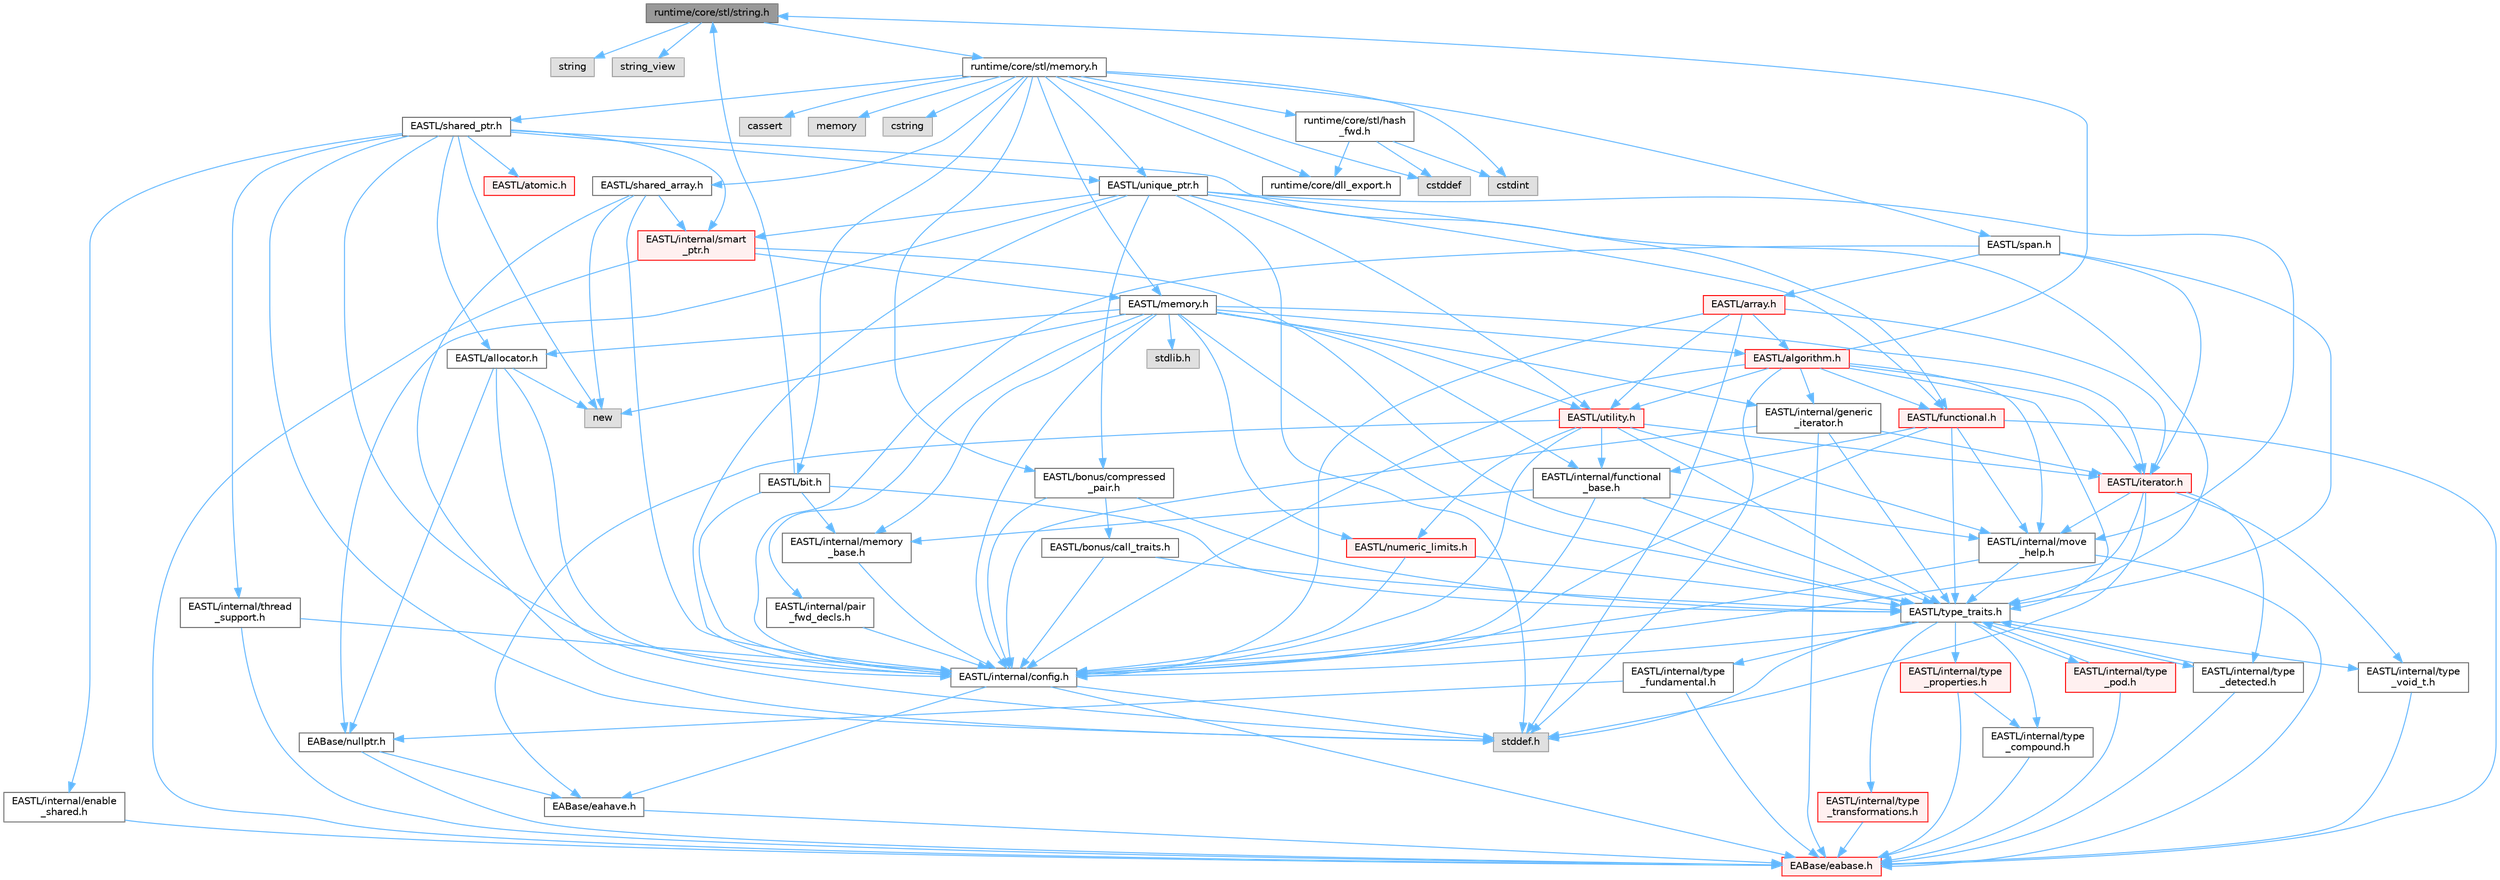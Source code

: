 digraph "runtime/core/stl/string.h"
{
 // LATEX_PDF_SIZE
  bgcolor="transparent";
  edge [fontname=Helvetica,fontsize=10,labelfontname=Helvetica,labelfontsize=10];
  node [fontname=Helvetica,fontsize=10,shape=box,height=0.2,width=0.4];
  Node1 [id="Node000001",label="runtime/core/stl/string.h",height=0.2,width=0.4,color="gray40", fillcolor="grey60", style="filled", fontcolor="black",tooltip=" "];
  Node1 -> Node2 [id="edge1_Node000001_Node000002",color="steelblue1",style="solid",tooltip=" "];
  Node2 [id="Node000002",label="string",height=0.2,width=0.4,color="grey60", fillcolor="#E0E0E0", style="filled",tooltip=" "];
  Node1 -> Node3 [id="edge2_Node000001_Node000003",color="steelblue1",style="solid",tooltip=" "];
  Node3 [id="Node000003",label="string_view",height=0.2,width=0.4,color="grey60", fillcolor="#E0E0E0", style="filled",tooltip=" "];
  Node1 -> Node4 [id="edge3_Node000001_Node000004",color="steelblue1",style="solid",tooltip=" "];
  Node4 [id="Node000004",label="runtime/core/stl/memory.h",height=0.2,width=0.4,color="grey40", fillcolor="white", style="filled",URL="$core_2stl_2memory_8h.html",tooltip=" "];
  Node4 -> Node5 [id="edge4_Node000004_Node000005",color="steelblue1",style="solid",tooltip=" "];
  Node5 [id="Node000005",label="cstddef",height=0.2,width=0.4,color="grey60", fillcolor="#E0E0E0", style="filled",tooltip=" "];
  Node4 -> Node6 [id="edge5_Node000004_Node000006",color="steelblue1",style="solid",tooltip=" "];
  Node6 [id="Node000006",label="cstdint",height=0.2,width=0.4,color="grey60", fillcolor="#E0E0E0", style="filled",tooltip=" "];
  Node4 -> Node7 [id="edge6_Node000004_Node000007",color="steelblue1",style="solid",tooltip=" "];
  Node7 [id="Node000007",label="cassert",height=0.2,width=0.4,color="grey60", fillcolor="#E0E0E0", style="filled",tooltip=" "];
  Node4 -> Node8 [id="edge7_Node000004_Node000008",color="steelblue1",style="solid",tooltip=" "];
  Node8 [id="Node000008",label="memory",height=0.2,width=0.4,color="grey60", fillcolor="#E0E0E0", style="filled",tooltip=" "];
  Node4 -> Node9 [id="edge8_Node000004_Node000009",color="steelblue1",style="solid",tooltip=" "];
  Node9 [id="Node000009",label="cstring",height=0.2,width=0.4,color="grey60", fillcolor="#E0E0E0", style="filled",tooltip=" "];
  Node4 -> Node10 [id="edge9_Node000004_Node000010",color="steelblue1",style="solid",tooltip=" "];
  Node10 [id="Node000010",label="EASTL/bit.h",height=0.2,width=0.4,color="grey40", fillcolor="white", style="filled",URL="$bit_8h.html",tooltip=" "];
  Node10 -> Node11 [id="edge10_Node000010_Node000011",color="steelblue1",style="solid",tooltip=" "];
  Node11 [id="Node000011",label="EASTL/internal/config.h",height=0.2,width=0.4,color="grey40", fillcolor="white", style="filled",URL="$config_8h.html",tooltip=" "];
  Node11 -> Node12 [id="edge11_Node000011_Node000012",color="steelblue1",style="solid",tooltip=" "];
  Node12 [id="Node000012",label="EABase/eabase.h",height=0.2,width=0.4,color="red", fillcolor="#FFF0F0", style="filled",URL="$eabase_8h.html",tooltip=" "];
  Node11 -> Node18 [id="edge12_Node000011_Node000018",color="steelblue1",style="solid",tooltip=" "];
  Node18 [id="Node000018",label="EABase/eahave.h",height=0.2,width=0.4,color="grey40", fillcolor="white", style="filled",URL="$eahave_8h.html",tooltip=" "];
  Node18 -> Node12 [id="edge13_Node000018_Node000012",color="steelblue1",style="solid",tooltip=" "];
  Node11 -> Node19 [id="edge14_Node000011_Node000019",color="steelblue1",style="solid",tooltip=" "];
  Node19 [id="Node000019",label="stddef.h",height=0.2,width=0.4,color="grey60", fillcolor="#E0E0E0", style="filled",tooltip=" "];
  Node10 -> Node20 [id="edge15_Node000010_Node000020",color="steelblue1",style="solid",tooltip=" "];
  Node20 [id="Node000020",label="EASTL/internal/memory\l_base.h",height=0.2,width=0.4,color="grey40", fillcolor="white", style="filled",URL="$memory__base_8h.html",tooltip=" "];
  Node20 -> Node11 [id="edge16_Node000020_Node000011",color="steelblue1",style="solid",tooltip=" "];
  Node10 -> Node21 [id="edge17_Node000010_Node000021",color="steelblue1",style="solid",tooltip=" "];
  Node21 [id="Node000021",label="EASTL/type_traits.h",height=0.2,width=0.4,color="grey40", fillcolor="white", style="filled",URL="$_e_a_s_t_l_2include_2_e_a_s_t_l_2type__traits_8h.html",tooltip=" "];
  Node21 -> Node11 [id="edge18_Node000021_Node000011",color="steelblue1",style="solid",tooltip=" "];
  Node21 -> Node19 [id="edge19_Node000021_Node000019",color="steelblue1",style="solid",tooltip=" "];
  Node21 -> Node22 [id="edge20_Node000021_Node000022",color="steelblue1",style="solid",tooltip=" "];
  Node22 [id="Node000022",label="EASTL/internal/type\l_fundamental.h",height=0.2,width=0.4,color="grey40", fillcolor="white", style="filled",URL="$type__fundamental_8h.html",tooltip=" "];
  Node22 -> Node12 [id="edge21_Node000022_Node000012",color="steelblue1",style="solid",tooltip=" "];
  Node22 -> Node23 [id="edge22_Node000022_Node000023",color="steelblue1",style="solid",tooltip=" "];
  Node23 [id="Node000023",label="EABase/nullptr.h",height=0.2,width=0.4,color="grey40", fillcolor="white", style="filled",URL="$nullptr_8h.html",tooltip=" "];
  Node23 -> Node12 [id="edge23_Node000023_Node000012",color="steelblue1",style="solid",tooltip=" "];
  Node23 -> Node18 [id="edge24_Node000023_Node000018",color="steelblue1",style="solid",tooltip=" "];
  Node21 -> Node24 [id="edge25_Node000021_Node000024",color="steelblue1",style="solid",tooltip=" "];
  Node24 [id="Node000024",label="EASTL/internal/type\l_transformations.h",height=0.2,width=0.4,color="red", fillcolor="#FFF0F0", style="filled",URL="$type__transformations_8h.html",tooltip=" "];
  Node24 -> Node12 [id="edge26_Node000024_Node000012",color="steelblue1",style="solid",tooltip=" "];
  Node21 -> Node26 [id="edge27_Node000021_Node000026",color="steelblue1",style="solid",tooltip=" "];
  Node26 [id="Node000026",label="EASTL/internal/type\l_void_t.h",height=0.2,width=0.4,color="grey40", fillcolor="white", style="filled",URL="$type__void__t_8h.html",tooltip=" "];
  Node26 -> Node12 [id="edge28_Node000026_Node000012",color="steelblue1",style="solid",tooltip=" "];
  Node21 -> Node27 [id="edge29_Node000021_Node000027",color="steelblue1",style="solid",tooltip=" "];
  Node27 [id="Node000027",label="EASTL/internal/type\l_properties.h",height=0.2,width=0.4,color="red", fillcolor="#FFF0F0", style="filled",URL="$type__properties_8h.html",tooltip=" "];
  Node27 -> Node12 [id="edge30_Node000027_Node000012",color="steelblue1",style="solid",tooltip=" "];
  Node27 -> Node28 [id="edge31_Node000027_Node000028",color="steelblue1",style="solid",tooltip=" "];
  Node28 [id="Node000028",label="EASTL/internal/type\l_compound.h",height=0.2,width=0.4,color="grey40", fillcolor="white", style="filled",URL="$type__compound_8h.html",tooltip=" "];
  Node28 -> Node12 [id="edge32_Node000028_Node000012",color="steelblue1",style="solid",tooltip=" "];
  Node21 -> Node28 [id="edge33_Node000021_Node000028",color="steelblue1",style="solid",tooltip=" "];
  Node21 -> Node29 [id="edge34_Node000021_Node000029",color="steelblue1",style="solid",tooltip=" "];
  Node29 [id="Node000029",label="EASTL/internal/type\l_pod.h",height=0.2,width=0.4,color="red", fillcolor="#FFF0F0", style="filled",URL="$type__pod_8h.html",tooltip=" "];
  Node29 -> Node12 [id="edge35_Node000029_Node000012",color="steelblue1",style="solid",tooltip=" "];
  Node29 -> Node21 [id="edge36_Node000029_Node000021",color="steelblue1",style="solid",tooltip=" "];
  Node21 -> Node30 [id="edge37_Node000021_Node000030",color="steelblue1",style="solid",tooltip=" "];
  Node30 [id="Node000030",label="EASTL/internal/type\l_detected.h",height=0.2,width=0.4,color="grey40", fillcolor="white", style="filled",URL="$type__detected_8h.html",tooltip=" "];
  Node30 -> Node12 [id="edge38_Node000030_Node000012",color="steelblue1",style="solid",tooltip=" "];
  Node30 -> Node21 [id="edge39_Node000030_Node000021",color="steelblue1",style="solid",tooltip=" "];
  Node10 -> Node1 [id="edge40_Node000010_Node000001",color="steelblue1",style="solid",tooltip=" "];
  Node4 -> Node31 [id="edge41_Node000004_Node000031",color="steelblue1",style="solid",tooltip=" "];
  Node31 [id="Node000031",label="EASTL/memory.h",height=0.2,width=0.4,color="grey40", fillcolor="white", style="filled",URL="$_e_a_s_t_l_2include_2_e_a_s_t_l_2memory_8h.html",tooltip=" "];
  Node31 -> Node11 [id="edge42_Node000031_Node000011",color="steelblue1",style="solid",tooltip=" "];
  Node31 -> Node20 [id="edge43_Node000031_Node000020",color="steelblue1",style="solid",tooltip=" "];
  Node31 -> Node32 [id="edge44_Node000031_Node000032",color="steelblue1",style="solid",tooltip=" "];
  Node32 [id="Node000032",label="EASTL/internal/generic\l_iterator.h",height=0.2,width=0.4,color="grey40", fillcolor="white", style="filled",URL="$generic__iterator_8h.html",tooltip=" "];
  Node32 -> Node12 [id="edge45_Node000032_Node000012",color="steelblue1",style="solid",tooltip=" "];
  Node32 -> Node11 [id="edge46_Node000032_Node000011",color="steelblue1",style="solid",tooltip=" "];
  Node32 -> Node33 [id="edge47_Node000032_Node000033",color="steelblue1",style="solid",tooltip=" "];
  Node33 [id="Node000033",label="EASTL/iterator.h",height=0.2,width=0.4,color="red", fillcolor="#FFF0F0", style="filled",URL="$_e_a_s_t_l_2include_2_e_a_s_t_l_2iterator_8h.html",tooltip=" "];
  Node33 -> Node11 [id="edge48_Node000033_Node000011",color="steelblue1",style="solid",tooltip=" "];
  Node33 -> Node34 [id="edge49_Node000033_Node000034",color="steelblue1",style="solid",tooltip=" "];
  Node34 [id="Node000034",label="EASTL/internal/move\l_help.h",height=0.2,width=0.4,color="grey40", fillcolor="white", style="filled",URL="$move__help_8h.html",tooltip=" "];
  Node34 -> Node12 [id="edge50_Node000034_Node000012",color="steelblue1",style="solid",tooltip=" "];
  Node34 -> Node11 [id="edge51_Node000034_Node000011",color="steelblue1",style="solid",tooltip=" "];
  Node34 -> Node21 [id="edge52_Node000034_Node000021",color="steelblue1",style="solid",tooltip=" "];
  Node33 -> Node30 [id="edge53_Node000033_Node000030",color="steelblue1",style="solid",tooltip=" "];
  Node33 -> Node26 [id="edge54_Node000033_Node000026",color="steelblue1",style="solid",tooltip=" "];
  Node33 -> Node19 [id="edge55_Node000033_Node000019",color="steelblue1",style="solid",tooltip=" "];
  Node32 -> Node21 [id="edge56_Node000032_Node000021",color="steelblue1",style="solid",tooltip=" "];
  Node31 -> Node36 [id="edge57_Node000031_Node000036",color="steelblue1",style="solid",tooltip=" "];
  Node36 [id="Node000036",label="EASTL/internal/pair\l_fwd_decls.h",height=0.2,width=0.4,color="grey40", fillcolor="white", style="filled",URL="$pair__fwd__decls_8h.html",tooltip=" "];
  Node36 -> Node11 [id="edge58_Node000036_Node000011",color="steelblue1",style="solid",tooltip=" "];
  Node31 -> Node37 [id="edge59_Node000031_Node000037",color="steelblue1",style="solid",tooltip=" "];
  Node37 [id="Node000037",label="EASTL/internal/functional\l_base.h",height=0.2,width=0.4,color="grey40", fillcolor="white", style="filled",URL="$functional__base_8h.html",tooltip=" "];
  Node37 -> Node11 [id="edge60_Node000037_Node000011",color="steelblue1",style="solid",tooltip=" "];
  Node37 -> Node20 [id="edge61_Node000037_Node000020",color="steelblue1",style="solid",tooltip=" "];
  Node37 -> Node34 [id="edge62_Node000037_Node000034",color="steelblue1",style="solid",tooltip=" "];
  Node37 -> Node21 [id="edge63_Node000037_Node000021",color="steelblue1",style="solid",tooltip=" "];
  Node31 -> Node38 [id="edge64_Node000031_Node000038",color="steelblue1",style="solid",tooltip=" "];
  Node38 [id="Node000038",label="EASTL/algorithm.h",height=0.2,width=0.4,color="red", fillcolor="#FFF0F0", style="filled",URL="$_e_a_s_t_l_2include_2_e_a_s_t_l_2algorithm_8h.html",tooltip=" "];
  Node38 -> Node11 [id="edge65_Node000038_Node000011",color="steelblue1",style="solid",tooltip=" "];
  Node38 -> Node21 [id="edge66_Node000038_Node000021",color="steelblue1",style="solid",tooltip=" "];
  Node38 -> Node34 [id="edge67_Node000038_Node000034",color="steelblue1",style="solid",tooltip=" "];
  Node38 -> Node33 [id="edge68_Node000038_Node000033",color="steelblue1",style="solid",tooltip=" "];
  Node38 -> Node41 [id="edge69_Node000038_Node000041",color="steelblue1",style="solid",tooltip=" "];
  Node41 [id="Node000041",label="EASTL/functional.h",height=0.2,width=0.4,color="red", fillcolor="#FFF0F0", style="filled",URL="$_e_a_s_t_l_2include_2_e_a_s_t_l_2functional_8h.html",tooltip=" "];
  Node41 -> Node12 [id="edge70_Node000041_Node000012",color="steelblue1",style="solid",tooltip=" "];
  Node41 -> Node11 [id="edge71_Node000041_Node000011",color="steelblue1",style="solid",tooltip=" "];
  Node41 -> Node34 [id="edge72_Node000041_Node000034",color="steelblue1",style="solid",tooltip=" "];
  Node41 -> Node21 [id="edge73_Node000041_Node000021",color="steelblue1",style="solid",tooltip=" "];
  Node41 -> Node37 [id="edge74_Node000041_Node000037",color="steelblue1",style="solid",tooltip=" "];
  Node38 -> Node48 [id="edge75_Node000038_Node000048",color="steelblue1",style="solid",tooltip=" "];
  Node48 [id="Node000048",label="EASTL/utility.h",height=0.2,width=0.4,color="red", fillcolor="#FFF0F0", style="filled",URL="$_e_a_s_t_l_2include_2_e_a_s_t_l_2utility_8h.html",tooltip=" "];
  Node48 -> Node11 [id="edge76_Node000048_Node000011",color="steelblue1",style="solid",tooltip=" "];
  Node48 -> Node21 [id="edge77_Node000048_Node000021",color="steelblue1",style="solid",tooltip=" "];
  Node48 -> Node33 [id="edge78_Node000048_Node000033",color="steelblue1",style="solid",tooltip=" "];
  Node48 -> Node49 [id="edge79_Node000048_Node000049",color="steelblue1",style="solid",tooltip=" "];
  Node49 [id="Node000049",label="EASTL/numeric_limits.h",height=0.2,width=0.4,color="red", fillcolor="#FFF0F0", style="filled",URL="$numeric__limits_8h.html",tooltip=" "];
  Node49 -> Node11 [id="edge80_Node000049_Node000011",color="steelblue1",style="solid",tooltip=" "];
  Node49 -> Node21 [id="edge81_Node000049_Node000021",color="steelblue1",style="solid",tooltip=" "];
  Node48 -> Node37 [id="edge82_Node000048_Node000037",color="steelblue1",style="solid",tooltip=" "];
  Node48 -> Node34 [id="edge83_Node000048_Node000034",color="steelblue1",style="solid",tooltip=" "];
  Node48 -> Node18 [id="edge84_Node000048_Node000018",color="steelblue1",style="solid",tooltip=" "];
  Node38 -> Node32 [id="edge85_Node000038_Node000032",color="steelblue1",style="solid",tooltip=" "];
  Node38 -> Node19 [id="edge86_Node000038_Node000019",color="steelblue1",style="solid",tooltip=" "];
  Node38 -> Node1 [id="edge87_Node000038_Node000001",color="steelblue1",style="solid",tooltip=" "];
  Node31 -> Node21 [id="edge88_Node000031_Node000021",color="steelblue1",style="solid",tooltip=" "];
  Node31 -> Node45 [id="edge89_Node000031_Node000045",color="steelblue1",style="solid",tooltip=" "];
  Node45 [id="Node000045",label="EASTL/allocator.h",height=0.2,width=0.4,color="grey40", fillcolor="white", style="filled",URL="$allocator_8h.html",tooltip=" "];
  Node45 -> Node11 [id="edge90_Node000045_Node000011",color="steelblue1",style="solid",tooltip=" "];
  Node45 -> Node23 [id="edge91_Node000045_Node000023",color="steelblue1",style="solid",tooltip=" "];
  Node45 -> Node19 [id="edge92_Node000045_Node000019",color="steelblue1",style="solid",tooltip=" "];
  Node45 -> Node46 [id="edge93_Node000045_Node000046",color="steelblue1",style="solid",tooltip=" "];
  Node46 [id="Node000046",label="new",height=0.2,width=0.4,color="grey60", fillcolor="#E0E0E0", style="filled",tooltip=" "];
  Node31 -> Node33 [id="edge94_Node000031_Node000033",color="steelblue1",style="solid",tooltip=" "];
  Node31 -> Node48 [id="edge95_Node000031_Node000048",color="steelblue1",style="solid",tooltip=" "];
  Node31 -> Node49 [id="edge96_Node000031_Node000049",color="steelblue1",style="solid",tooltip=" "];
  Node31 -> Node58 [id="edge97_Node000031_Node000058",color="steelblue1",style="solid",tooltip=" "];
  Node58 [id="Node000058",label="stdlib.h",height=0.2,width=0.4,color="grey60", fillcolor="#E0E0E0", style="filled",tooltip=" "];
  Node31 -> Node46 [id="edge98_Node000031_Node000046",color="steelblue1",style="solid",tooltip=" "];
  Node4 -> Node59 [id="edge99_Node000004_Node000059",color="steelblue1",style="solid",tooltip=" "];
  Node59 [id="Node000059",label="EASTL/shared_array.h",height=0.2,width=0.4,color="grey40", fillcolor="white", style="filled",URL="$shared__array_8h.html",tooltip=" "];
  Node59 -> Node11 [id="edge100_Node000059_Node000011",color="steelblue1",style="solid",tooltip=" "];
  Node59 -> Node60 [id="edge101_Node000059_Node000060",color="steelblue1",style="solid",tooltip=" "];
  Node60 [id="Node000060",label="EASTL/internal/smart\l_ptr.h",height=0.2,width=0.4,color="red", fillcolor="#FFF0F0", style="filled",URL="$smart__ptr_8h.html",tooltip=" "];
  Node60 -> Node12 [id="edge102_Node000060_Node000012",color="steelblue1",style="solid",tooltip=" "];
  Node60 -> Node31 [id="edge103_Node000060_Node000031",color="steelblue1",style="solid",tooltip=" "];
  Node60 -> Node21 [id="edge104_Node000060_Node000021",color="steelblue1",style="solid",tooltip=" "];
  Node59 -> Node46 [id="edge105_Node000059_Node000046",color="steelblue1",style="solid",tooltip=" "];
  Node59 -> Node19 [id="edge106_Node000059_Node000019",color="steelblue1",style="solid",tooltip=" "];
  Node4 -> Node62 [id="edge107_Node000004_Node000062",color="steelblue1",style="solid",tooltip=" "];
  Node62 [id="Node000062",label="EASTL/unique_ptr.h",height=0.2,width=0.4,color="grey40", fillcolor="white", style="filled",URL="$unique__ptr_8h.html",tooltip=" "];
  Node62 -> Node23 [id="edge108_Node000062_Node000023",color="steelblue1",style="solid",tooltip=" "];
  Node62 -> Node63 [id="edge109_Node000062_Node000063",color="steelblue1",style="solid",tooltip=" "];
  Node63 [id="Node000063",label="EASTL/bonus/compressed\l_pair.h",height=0.2,width=0.4,color="grey40", fillcolor="white", style="filled",URL="$compressed__pair_8h.html",tooltip=" "];
  Node63 -> Node11 [id="edge110_Node000063_Node000011",color="steelblue1",style="solid",tooltip=" "];
  Node63 -> Node21 [id="edge111_Node000063_Node000021",color="steelblue1",style="solid",tooltip=" "];
  Node63 -> Node64 [id="edge112_Node000063_Node000064",color="steelblue1",style="solid",tooltip=" "];
  Node64 [id="Node000064",label="EASTL/bonus/call_traits.h",height=0.2,width=0.4,color="grey40", fillcolor="white", style="filled",URL="$call__traits_8h.html",tooltip=" "];
  Node64 -> Node11 [id="edge113_Node000064_Node000011",color="steelblue1",style="solid",tooltip=" "];
  Node64 -> Node21 [id="edge114_Node000064_Node000021",color="steelblue1",style="solid",tooltip=" "];
  Node62 -> Node41 [id="edge115_Node000062_Node000041",color="steelblue1",style="solid",tooltip=" "];
  Node62 -> Node11 [id="edge116_Node000062_Node000011",color="steelblue1",style="solid",tooltip=" "];
  Node62 -> Node34 [id="edge117_Node000062_Node000034",color="steelblue1",style="solid",tooltip=" "];
  Node62 -> Node60 [id="edge118_Node000062_Node000060",color="steelblue1",style="solid",tooltip=" "];
  Node62 -> Node21 [id="edge119_Node000062_Node000021",color="steelblue1",style="solid",tooltip=" "];
  Node62 -> Node48 [id="edge120_Node000062_Node000048",color="steelblue1",style="solid",tooltip=" "];
  Node62 -> Node19 [id="edge121_Node000062_Node000019",color="steelblue1",style="solid",tooltip=" "];
  Node4 -> Node65 [id="edge122_Node000004_Node000065",color="steelblue1",style="solid",tooltip=" "];
  Node65 [id="Node000065",label="EASTL/shared_ptr.h",height=0.2,width=0.4,color="grey40", fillcolor="white", style="filled",URL="$shared__ptr_8h.html",tooltip=" "];
  Node65 -> Node11 [id="edge123_Node000065_Node000011",color="steelblue1",style="solid",tooltip=" "];
  Node65 -> Node60 [id="edge124_Node000065_Node000060",color="steelblue1",style="solid",tooltip=" "];
  Node65 -> Node66 [id="edge125_Node000065_Node000066",color="steelblue1",style="solid",tooltip=" "];
  Node66 [id="Node000066",label="EASTL/internal/thread\l_support.h",height=0.2,width=0.4,color="grey40", fillcolor="white", style="filled",URL="$thread__support_8h.html",tooltip=" "];
  Node66 -> Node12 [id="edge126_Node000066_Node000012",color="steelblue1",style="solid",tooltip=" "];
  Node66 -> Node11 [id="edge127_Node000066_Node000011",color="steelblue1",style="solid",tooltip=" "];
  Node65 -> Node62 [id="edge128_Node000065_Node000062",color="steelblue1",style="solid",tooltip=" "];
  Node65 -> Node41 [id="edge129_Node000065_Node000041",color="steelblue1",style="solid",tooltip=" "];
  Node65 -> Node45 [id="edge130_Node000065_Node000045",color="steelblue1",style="solid",tooltip=" "];
  Node65 -> Node67 [id="edge131_Node000065_Node000067",color="steelblue1",style="solid",tooltip=" "];
  Node67 [id="Node000067",label="EASTL/atomic.h",height=0.2,width=0.4,color="red", fillcolor="#FFF0F0", style="filled",URL="$_e_a_s_t_l_2include_2_e_a_s_t_l_2atomic_8h.html",tooltip=" "];
  Node65 -> Node46 [id="edge132_Node000065_Node000046",color="steelblue1",style="solid",tooltip=" "];
  Node65 -> Node19 [id="edge133_Node000065_Node000019",color="steelblue1",style="solid",tooltip=" "];
  Node65 -> Node144 [id="edge134_Node000065_Node000144",color="steelblue1",style="solid",tooltip=" "];
  Node144 [id="Node000144",label="EASTL/internal/enable\l_shared.h",height=0.2,width=0.4,color="grey40", fillcolor="white", style="filled",URL="$enable__shared_8h.html",tooltip=" "];
  Node144 -> Node12 [id="edge135_Node000144_Node000012",color="steelblue1",style="solid",tooltip=" "];
  Node4 -> Node145 [id="edge136_Node000004_Node000145",color="steelblue1",style="solid",tooltip=" "];
  Node145 [id="Node000145",label="EASTL/span.h",height=0.2,width=0.4,color="grey40", fillcolor="white", style="filled",URL="$span_8h.html",tooltip=" "];
  Node145 -> Node11 [id="edge137_Node000145_Node000011",color="steelblue1",style="solid",tooltip=" "];
  Node145 -> Node21 [id="edge138_Node000145_Node000021",color="steelblue1",style="solid",tooltip=" "];
  Node145 -> Node33 [id="edge139_Node000145_Node000033",color="steelblue1",style="solid",tooltip=" "];
  Node145 -> Node146 [id="edge140_Node000145_Node000146",color="steelblue1",style="solid",tooltip=" "];
  Node146 [id="Node000146",label="EASTL/array.h",height=0.2,width=0.4,color="red", fillcolor="#FFF0F0", style="filled",URL="$array_8h.html",tooltip=" "];
  Node146 -> Node11 [id="edge141_Node000146_Node000011",color="steelblue1",style="solid",tooltip=" "];
  Node146 -> Node33 [id="edge142_Node000146_Node000033",color="steelblue1",style="solid",tooltip=" "];
  Node146 -> Node38 [id="edge143_Node000146_Node000038",color="steelblue1",style="solid",tooltip=" "];
  Node146 -> Node48 [id="edge144_Node000146_Node000048",color="steelblue1",style="solid",tooltip=" "];
  Node146 -> Node19 [id="edge145_Node000146_Node000019",color="steelblue1",style="solid",tooltip=" "];
  Node4 -> Node63 [id="edge146_Node000004_Node000063",color="steelblue1",style="solid",tooltip=" "];
  Node4 -> Node148 [id="edge147_Node000004_Node000148",color="steelblue1",style="solid",tooltip=" "];
  Node148 [id="Node000148",label="runtime/core/dll_export.h",height=0.2,width=0.4,color="grey40", fillcolor="white", style="filled",URL="$dll__export_8h.html",tooltip=" "];
  Node4 -> Node149 [id="edge148_Node000004_Node000149",color="steelblue1",style="solid",tooltip=" "];
  Node149 [id="Node000149",label="runtime/core/stl/hash\l_fwd.h",height=0.2,width=0.4,color="grey40", fillcolor="white", style="filled",URL="$hash__fwd_8h.html",tooltip=" "];
  Node149 -> Node5 [id="edge149_Node000149_Node000005",color="steelblue1",style="solid",tooltip=" "];
  Node149 -> Node6 [id="edge150_Node000149_Node000006",color="steelblue1",style="solid",tooltip=" "];
  Node149 -> Node148 [id="edge151_Node000149_Node000148",color="steelblue1",style="solid",tooltip=" "];
}
